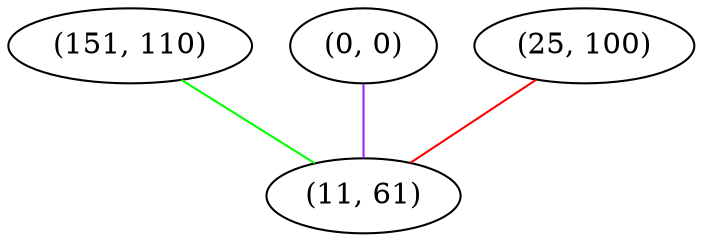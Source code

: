 graph "" {
"(151, 110)";
"(0, 0)";
"(25, 100)";
"(11, 61)";
"(151, 110)" -- "(11, 61)"  [color=green, key=0, weight=2];
"(0, 0)" -- "(11, 61)"  [color=purple, key=0, weight=4];
"(25, 100)" -- "(11, 61)"  [color=red, key=0, weight=1];
}

